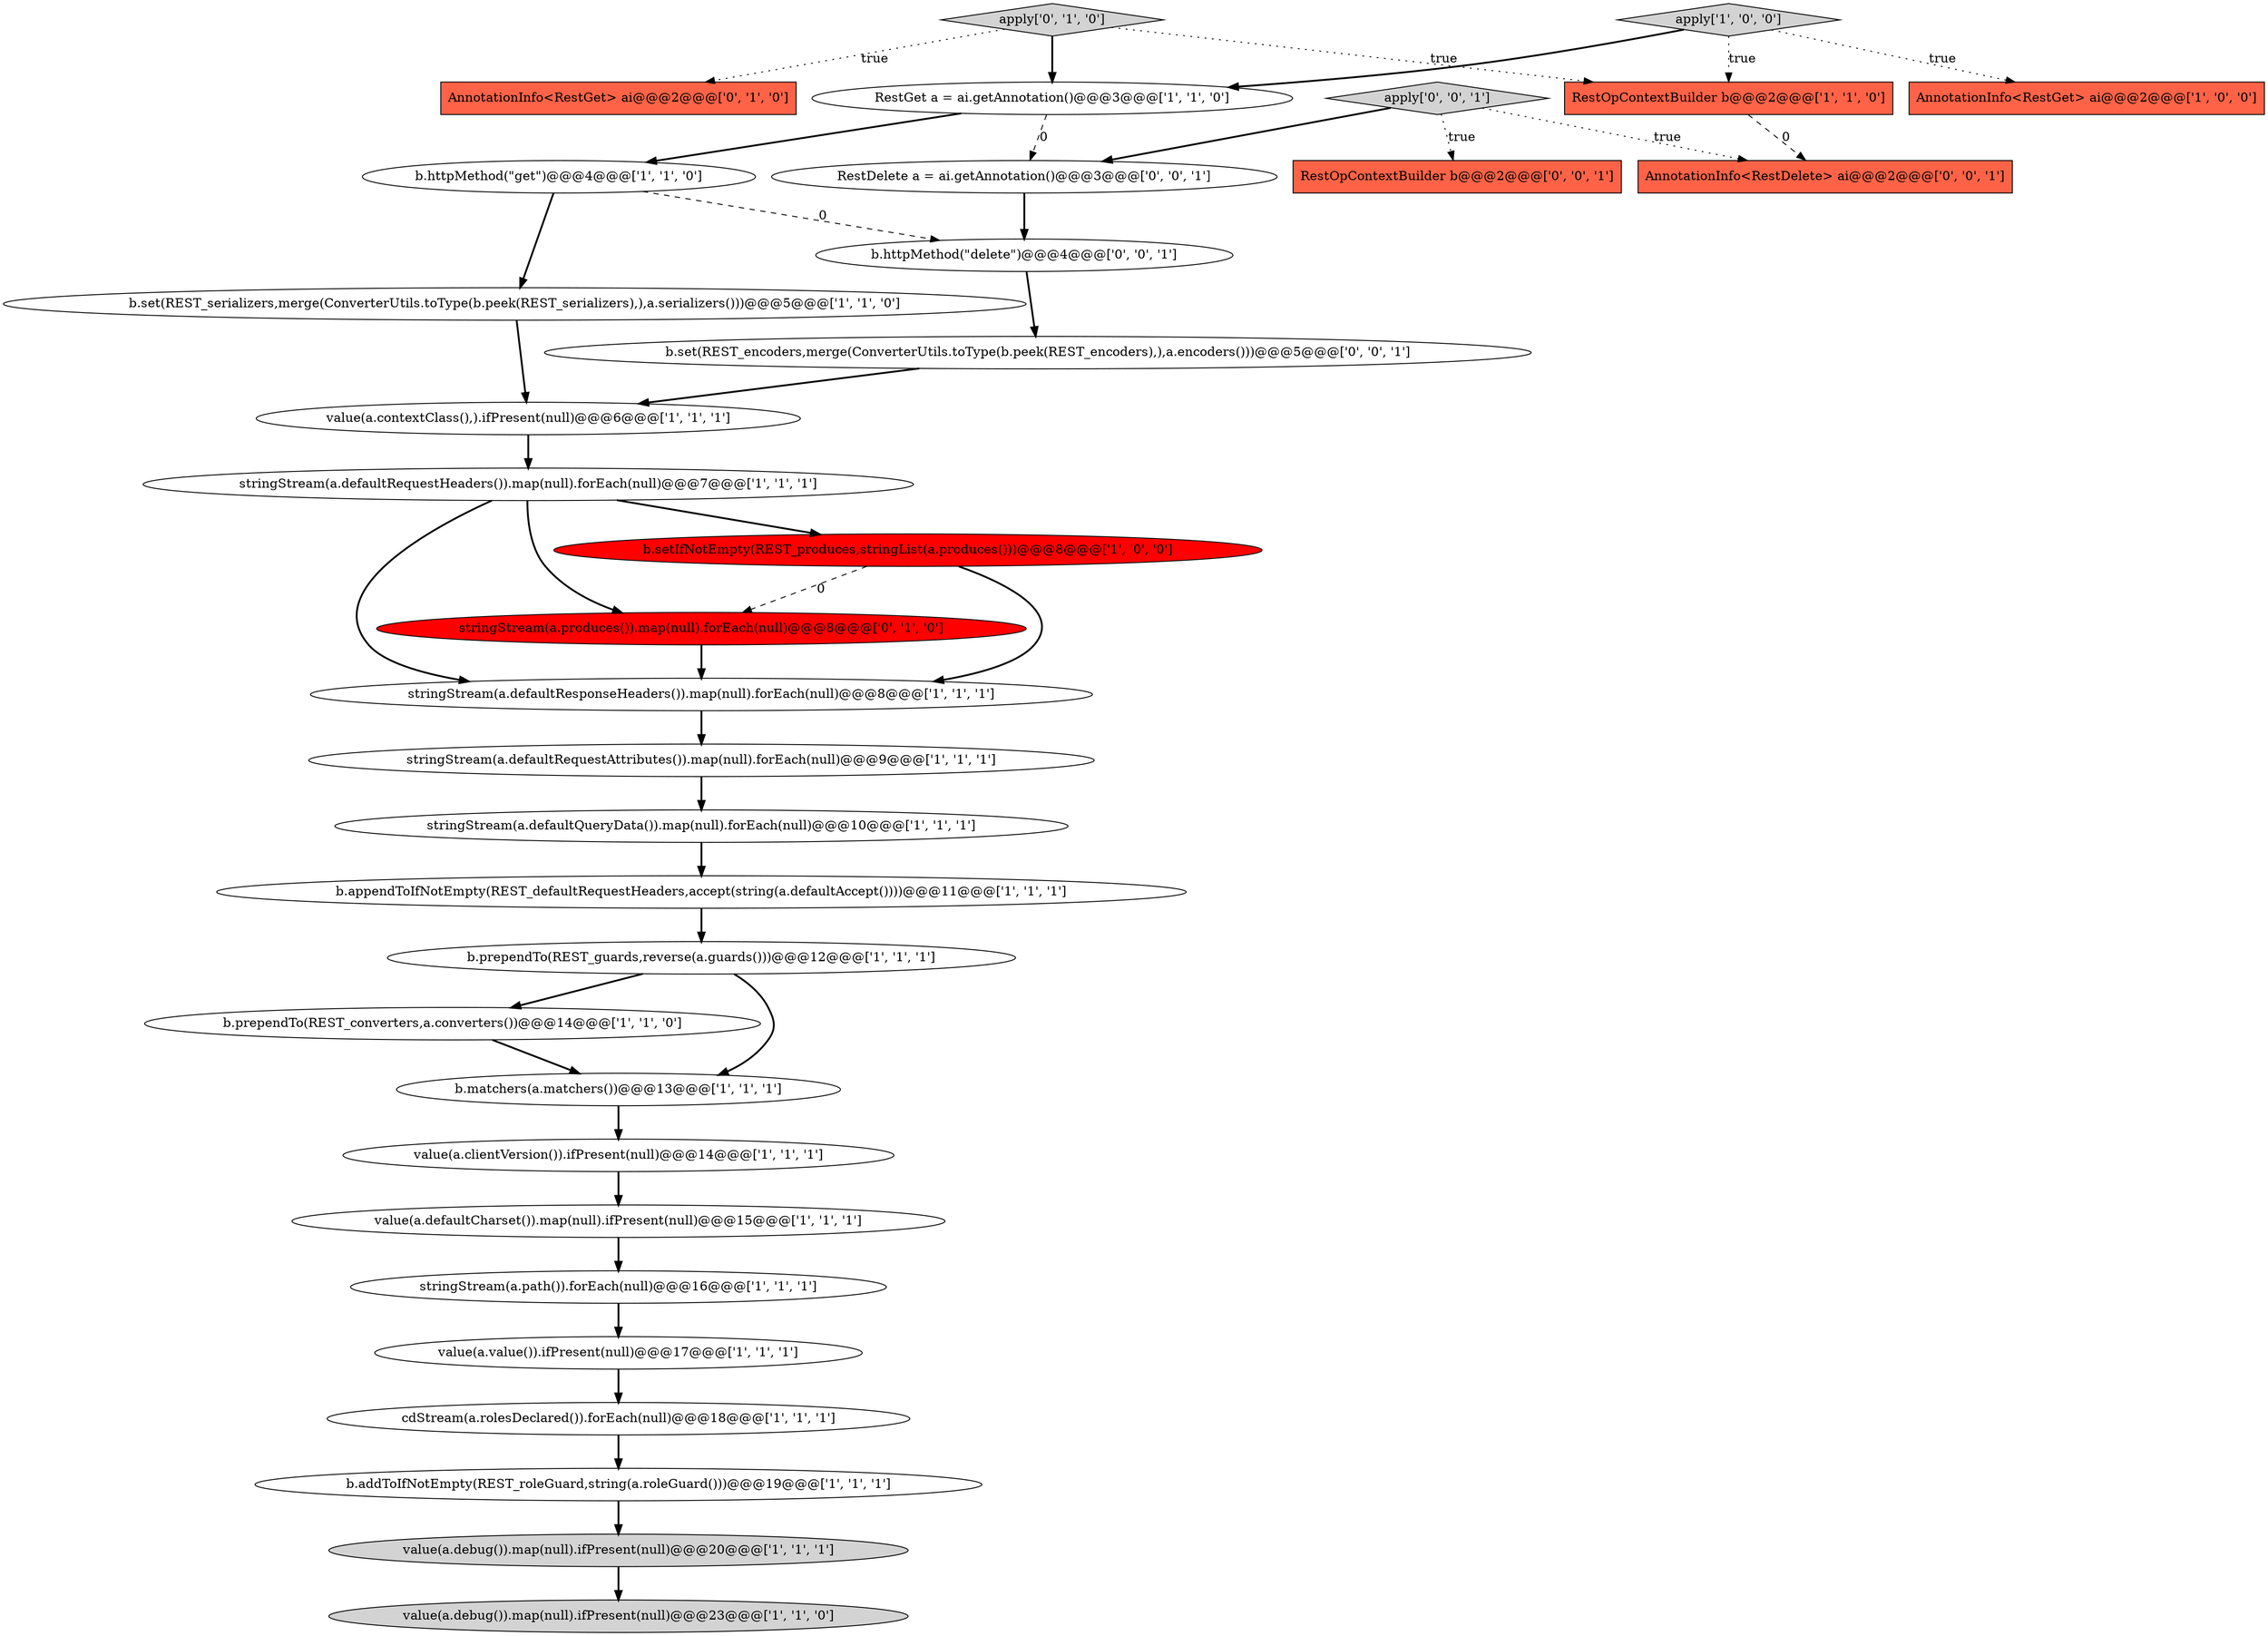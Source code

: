 digraph {
13 [style = filled, label = "b.httpMethod(\"get\")@@@4@@@['1', '1', '0']", fillcolor = white, shape = ellipse image = "AAA0AAABBB1BBB"];
5 [style = filled, label = "b.addToIfNotEmpty(REST_roleGuard,string(a.roleGuard()))@@@19@@@['1', '1', '1']", fillcolor = white, shape = ellipse image = "AAA0AAABBB1BBB"];
12 [style = filled, label = "b.set(REST_serializers,merge(ConverterUtils.toType(b.peek(REST_serializers),),a.serializers()))@@@5@@@['1', '1', '0']", fillcolor = white, shape = ellipse image = "AAA0AAABBB1BBB"];
15 [style = filled, label = "value(a.debug()).map(null).ifPresent(null)@@@23@@@['1', '1', '0']", fillcolor = lightgray, shape = ellipse image = "AAA0AAABBB1BBB"];
22 [style = filled, label = "value(a.debug()).map(null).ifPresent(null)@@@20@@@['1', '1', '1']", fillcolor = lightgray, shape = ellipse image = "AAA0AAABBB1BBB"];
17 [style = filled, label = "value(a.value()).ifPresent(null)@@@17@@@['1', '1', '1']", fillcolor = white, shape = ellipse image = "AAA0AAABBB1BBB"];
14 [style = filled, label = "b.matchers(a.matchers())@@@13@@@['1', '1', '1']", fillcolor = white, shape = ellipse image = "AAA0AAABBB1BBB"];
10 [style = filled, label = "b.prependTo(REST_converters,a.converters())@@@14@@@['1', '1', '0']", fillcolor = white, shape = ellipse image = "AAA0AAABBB1BBB"];
19 [style = filled, label = "RestGet a = ai.getAnnotation()@@@3@@@['1', '1', '0']", fillcolor = white, shape = ellipse image = "AAA0AAABBB1BBB"];
26 [style = filled, label = "apply['0', '1', '0']", fillcolor = lightgray, shape = diamond image = "AAA0AAABBB2BBB"];
27 [style = filled, label = "b.httpMethod(\"delete\")@@@4@@@['0', '0', '1']", fillcolor = white, shape = ellipse image = "AAA0AAABBB3BBB"];
1 [style = filled, label = "stringStream(a.path()).forEach(null)@@@16@@@['1', '1', '1']", fillcolor = white, shape = ellipse image = "AAA0AAABBB1BBB"];
16 [style = filled, label = "apply['1', '0', '0']", fillcolor = lightgray, shape = diamond image = "AAA0AAABBB1BBB"];
6 [style = filled, label = "AnnotationInfo<RestGet> ai@@@2@@@['1', '0', '0']", fillcolor = tomato, shape = box image = "AAA0AAABBB1BBB"];
8 [style = filled, label = "RestOpContextBuilder b@@@2@@@['1', '1', '0']", fillcolor = tomato, shape = box image = "AAA0AAABBB1BBB"];
20 [style = filled, label = "stringStream(a.defaultQueryData()).map(null).forEach(null)@@@10@@@['1', '1', '1']", fillcolor = white, shape = ellipse image = "AAA0AAABBB1BBB"];
30 [style = filled, label = "RestDelete a = ai.getAnnotation()@@@3@@@['0', '0', '1']", fillcolor = white, shape = ellipse image = "AAA0AAABBB3BBB"];
7 [style = filled, label = "value(a.defaultCharset()).map(null).ifPresent(null)@@@15@@@['1', '1', '1']", fillcolor = white, shape = ellipse image = "AAA0AAABBB1BBB"];
21 [style = filled, label = "b.appendToIfNotEmpty(REST_defaultRequestHeaders,accept(string(a.defaultAccept())))@@@11@@@['1', '1', '1']", fillcolor = white, shape = ellipse image = "AAA0AAABBB1BBB"];
2 [style = filled, label = "value(a.contextClass(),).ifPresent(null)@@@6@@@['1', '1', '1']", fillcolor = white, shape = ellipse image = "AAA0AAABBB1BBB"];
31 [style = filled, label = "apply['0', '0', '1']", fillcolor = lightgray, shape = diamond image = "AAA0AAABBB3BBB"];
3 [style = filled, label = "stringStream(a.defaultRequestHeaders()).map(null).forEach(null)@@@7@@@['1', '1', '1']", fillcolor = white, shape = ellipse image = "AAA0AAABBB1BBB"];
11 [style = filled, label = "cdStream(a.rolesDeclared()).forEach(null)@@@18@@@['1', '1', '1']", fillcolor = white, shape = ellipse image = "AAA0AAABBB1BBB"];
24 [style = filled, label = "AnnotationInfo<RestGet> ai@@@2@@@['0', '1', '0']", fillcolor = tomato, shape = box image = "AAA0AAABBB2BBB"];
0 [style = filled, label = "b.prependTo(REST_guards,reverse(a.guards()))@@@12@@@['1', '1', '1']", fillcolor = white, shape = ellipse image = "AAA0AAABBB1BBB"];
25 [style = filled, label = "stringStream(a.produces()).map(null).forEach(null)@@@8@@@['0', '1', '0']", fillcolor = red, shape = ellipse image = "AAA1AAABBB2BBB"];
29 [style = filled, label = "AnnotationInfo<RestDelete> ai@@@2@@@['0', '0', '1']", fillcolor = tomato, shape = box image = "AAA0AAABBB3BBB"];
32 [style = filled, label = "b.set(REST_encoders,merge(ConverterUtils.toType(b.peek(REST_encoders),),a.encoders()))@@@5@@@['0', '0', '1']", fillcolor = white, shape = ellipse image = "AAA0AAABBB3BBB"];
4 [style = filled, label = "value(a.clientVersion()).ifPresent(null)@@@14@@@['1', '1', '1']", fillcolor = white, shape = ellipse image = "AAA0AAABBB1BBB"];
23 [style = filled, label = "stringStream(a.defaultRequestAttributes()).map(null).forEach(null)@@@9@@@['1', '1', '1']", fillcolor = white, shape = ellipse image = "AAA0AAABBB1BBB"];
9 [style = filled, label = "stringStream(a.defaultResponseHeaders()).map(null).forEach(null)@@@8@@@['1', '1', '1']", fillcolor = white, shape = ellipse image = "AAA0AAABBB1BBB"];
28 [style = filled, label = "RestOpContextBuilder b@@@2@@@['0', '0', '1']", fillcolor = tomato, shape = box image = "AAA0AAABBB3BBB"];
18 [style = filled, label = "b.setIfNotEmpty(REST_produces,stringList(a.produces()))@@@8@@@['1', '0', '0']", fillcolor = red, shape = ellipse image = "AAA1AAABBB1BBB"];
16->8 [style = dotted, label="true"];
23->20 [style = bold, label=""];
27->32 [style = bold, label=""];
26->8 [style = dotted, label="true"];
7->1 [style = bold, label=""];
22->15 [style = bold, label=""];
21->0 [style = bold, label=""];
10->14 [style = bold, label=""];
3->25 [style = bold, label=""];
2->3 [style = bold, label=""];
25->9 [style = bold, label=""];
30->27 [style = bold, label=""];
16->19 [style = bold, label=""];
26->19 [style = bold, label=""];
32->2 [style = bold, label=""];
4->7 [style = bold, label=""];
1->17 [style = bold, label=""];
3->18 [style = bold, label=""];
20->21 [style = bold, label=""];
9->23 [style = bold, label=""];
3->9 [style = bold, label=""];
11->5 [style = bold, label=""];
12->2 [style = bold, label=""];
0->10 [style = bold, label=""];
0->14 [style = bold, label=""];
13->12 [style = bold, label=""];
19->30 [style = dashed, label="0"];
19->13 [style = bold, label=""];
13->27 [style = dashed, label="0"];
31->28 [style = dotted, label="true"];
26->24 [style = dotted, label="true"];
31->30 [style = bold, label=""];
18->9 [style = bold, label=""];
31->29 [style = dotted, label="true"];
5->22 [style = bold, label=""];
8->29 [style = dashed, label="0"];
18->25 [style = dashed, label="0"];
16->6 [style = dotted, label="true"];
14->4 [style = bold, label=""];
17->11 [style = bold, label=""];
}
